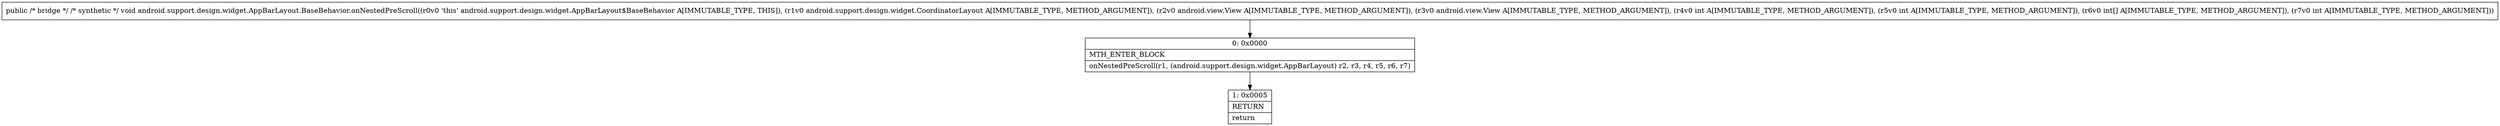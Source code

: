 digraph "CFG forandroid.support.design.widget.AppBarLayout.BaseBehavior.onNestedPreScroll(Landroid\/support\/design\/widget\/CoordinatorLayout;Landroid\/view\/View;Landroid\/view\/View;II[II)V" {
Node_0 [shape=record,label="{0\:\ 0x0000|MTH_ENTER_BLOCK\l|onNestedPreScroll(r1, (android.support.design.widget.AppBarLayout) r2, r3, r4, r5, r6, r7)\l}"];
Node_1 [shape=record,label="{1\:\ 0x0005|RETURN\l|return\l}"];
MethodNode[shape=record,label="{public \/* bridge *\/ \/* synthetic *\/ void android.support.design.widget.AppBarLayout.BaseBehavior.onNestedPreScroll((r0v0 'this' android.support.design.widget.AppBarLayout$BaseBehavior A[IMMUTABLE_TYPE, THIS]), (r1v0 android.support.design.widget.CoordinatorLayout A[IMMUTABLE_TYPE, METHOD_ARGUMENT]), (r2v0 android.view.View A[IMMUTABLE_TYPE, METHOD_ARGUMENT]), (r3v0 android.view.View A[IMMUTABLE_TYPE, METHOD_ARGUMENT]), (r4v0 int A[IMMUTABLE_TYPE, METHOD_ARGUMENT]), (r5v0 int A[IMMUTABLE_TYPE, METHOD_ARGUMENT]), (r6v0 int[] A[IMMUTABLE_TYPE, METHOD_ARGUMENT]), (r7v0 int A[IMMUTABLE_TYPE, METHOD_ARGUMENT])) }"];
MethodNode -> Node_0;
Node_0 -> Node_1;
}


